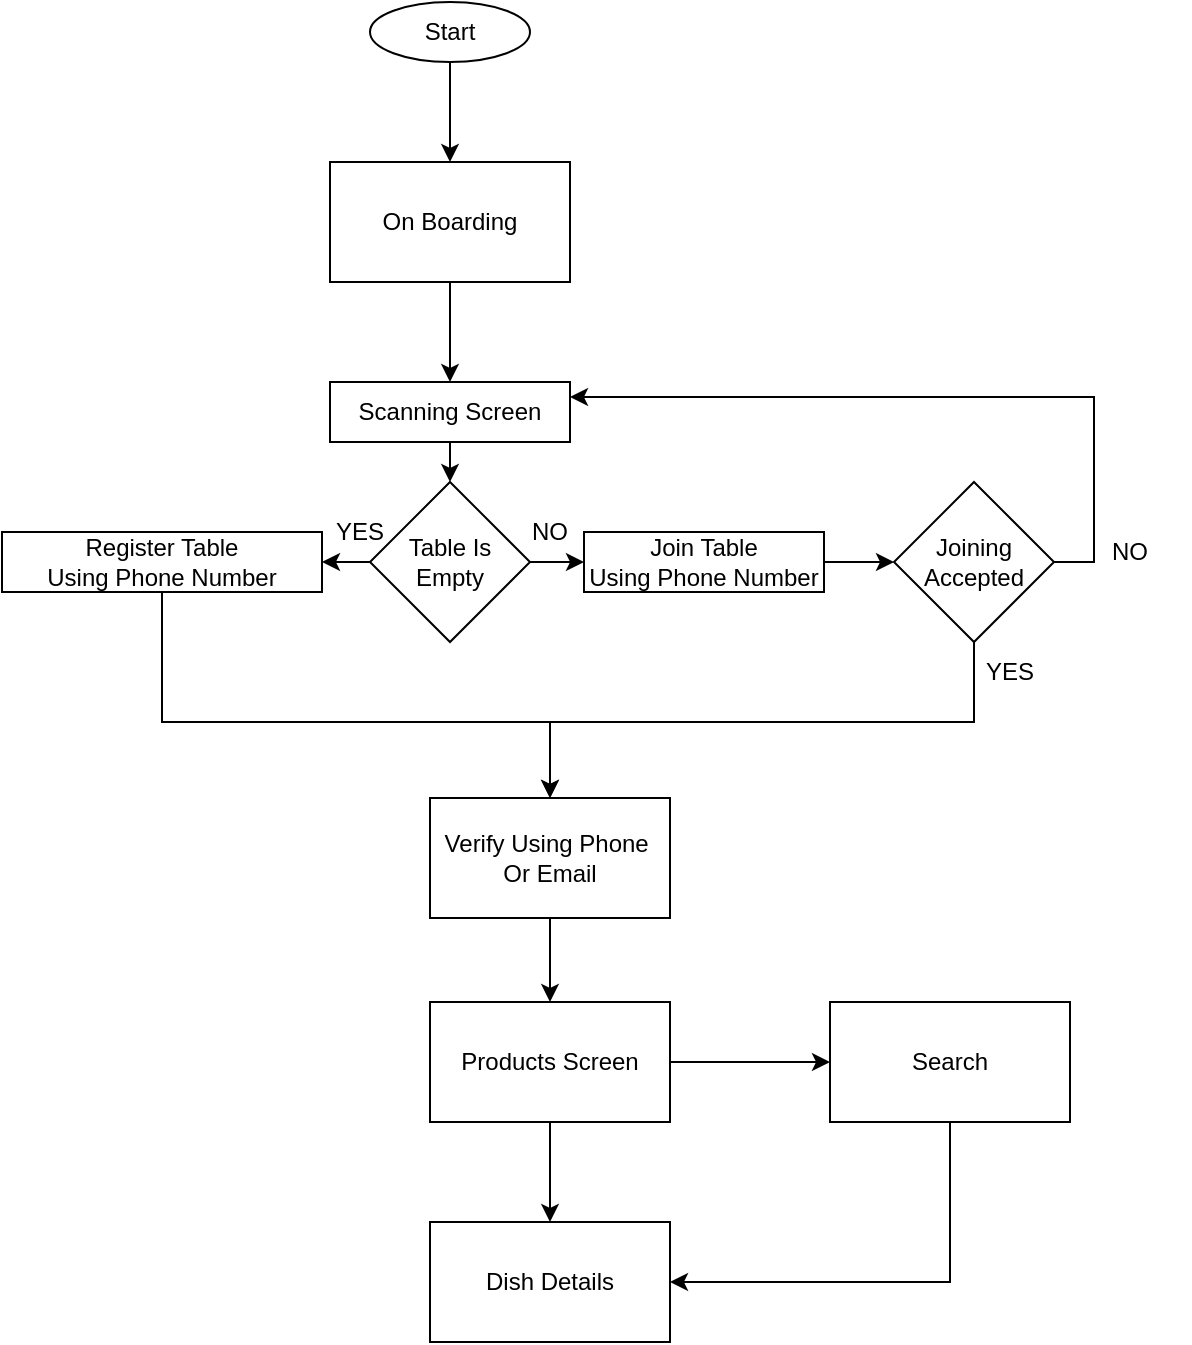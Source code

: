 <mxfile version="20.2.6" type="github"><diagram id="wLfZBKLF54eh9CaCKaNa" name="Page-1"><mxGraphModel dx="1422" dy="809" grid="1" gridSize="10" guides="1" tooltips="1" connect="1" arrows="1" fold="1" page="1" pageScale="1" pageWidth="850" pageHeight="1100" math="0" shadow="0"><root><mxCell id="0"/><mxCell id="1" parent="0"/><mxCell id="kIiuhckJXXoKXglZYlNq-19" style="edgeStyle=orthogonalEdgeStyle;rounded=0;orthogonalLoop=1;jettySize=auto;html=1;exitX=0.5;exitY=1;exitDx=0;exitDy=0;entryX=0.5;entryY=0;entryDx=0;entryDy=0;" edge="1" parent="1" source="kIiuhckJXXoKXglZYlNq-1" target="kIiuhckJXXoKXglZYlNq-18"><mxGeometry relative="1" as="geometry"/></mxCell><mxCell id="kIiuhckJXXoKXglZYlNq-1" value="Start" style="ellipse;whiteSpace=wrap;html=1;" vertex="1" parent="1"><mxGeometry x="400" y="30" width="80" height="30" as="geometry"/></mxCell><mxCell id="kIiuhckJXXoKXglZYlNq-7" style="edgeStyle=orthogonalEdgeStyle;rounded=0;orthogonalLoop=1;jettySize=auto;html=1;exitX=0.5;exitY=1;exitDx=0;exitDy=0;entryX=0.5;entryY=0;entryDx=0;entryDy=0;" edge="1" parent="1" source="kIiuhckJXXoKXglZYlNq-2" target="kIiuhckJXXoKXglZYlNq-4"><mxGeometry relative="1" as="geometry"/></mxCell><mxCell id="kIiuhckJXXoKXglZYlNq-2" value="Scanning Screen" style="rounded=0;whiteSpace=wrap;html=1;" vertex="1" parent="1"><mxGeometry x="380" y="220" width="120" height="30" as="geometry"/></mxCell><mxCell id="kIiuhckJXXoKXglZYlNq-16" style="edgeStyle=orthogonalEdgeStyle;rounded=0;orthogonalLoop=1;jettySize=auto;html=1;entryX=0.5;entryY=0;entryDx=0;entryDy=0;exitX=0.5;exitY=1;exitDx=0;exitDy=0;" edge="1" parent="1" source="kIiuhckJXXoKXglZYlNq-3" target="kIiuhckJXXoKXglZYlNq-13"><mxGeometry relative="1" as="geometry"><mxPoint x="300" y="340" as="sourcePoint"/><Array as="points"><mxPoint x="296" y="390"/><mxPoint x="490" y="390"/></Array></mxGeometry></mxCell><mxCell id="kIiuhckJXXoKXglZYlNq-3" value="Register Table&lt;br&gt;Using Phone Number" style="rounded=0;whiteSpace=wrap;html=1;" vertex="1" parent="1"><mxGeometry x="216" y="295" width="160" height="30" as="geometry"/></mxCell><mxCell id="kIiuhckJXXoKXglZYlNq-23" style="edgeStyle=orthogonalEdgeStyle;rounded=0;orthogonalLoop=1;jettySize=auto;html=1;exitX=1;exitY=0.5;exitDx=0;exitDy=0;entryX=0;entryY=0.5;entryDx=0;entryDy=0;" edge="1" parent="1" source="kIiuhckJXXoKXglZYlNq-4" target="kIiuhckJXXoKXglZYlNq-5"><mxGeometry relative="1" as="geometry"/></mxCell><mxCell id="kIiuhckJXXoKXglZYlNq-24" style="edgeStyle=orthogonalEdgeStyle;rounded=0;orthogonalLoop=1;jettySize=auto;html=1;exitX=0;exitY=0.5;exitDx=0;exitDy=0;entryX=1;entryY=0.5;entryDx=0;entryDy=0;" edge="1" parent="1" source="kIiuhckJXXoKXglZYlNq-4" target="kIiuhckJXXoKXglZYlNq-3"><mxGeometry relative="1" as="geometry"/></mxCell><mxCell id="kIiuhckJXXoKXglZYlNq-4" value="Table Is Empty" style="rhombus;whiteSpace=wrap;html=1;" vertex="1" parent="1"><mxGeometry x="400" y="270" width="80" height="80" as="geometry"/></mxCell><mxCell id="kIiuhckJXXoKXglZYlNq-21" style="edgeStyle=orthogonalEdgeStyle;rounded=0;orthogonalLoop=1;jettySize=auto;html=1;exitX=1;exitY=0.5;exitDx=0;exitDy=0;" edge="1" parent="1" source="kIiuhckJXXoKXglZYlNq-5" target="kIiuhckJXXoKXglZYlNq-10"><mxGeometry relative="1" as="geometry"/></mxCell><mxCell id="kIiuhckJXXoKXglZYlNq-5" value="Join Table&lt;br&gt;Using Phone Number" style="rounded=0;whiteSpace=wrap;html=1;" vertex="1" parent="1"><mxGeometry x="507" y="295" width="120" height="30" as="geometry"/></mxCell><mxCell id="kIiuhckJXXoKXglZYlNq-17" style="edgeStyle=orthogonalEdgeStyle;rounded=0;orthogonalLoop=1;jettySize=auto;html=1;exitX=0.5;exitY=1;exitDx=0;exitDy=0;entryX=0.5;entryY=0;entryDx=0;entryDy=0;" edge="1" parent="1" source="kIiuhckJXXoKXglZYlNq-10" target="kIiuhckJXXoKXglZYlNq-13"><mxGeometry relative="1" as="geometry"><mxPoint x="480" y="530" as="targetPoint"/><Array as="points"><mxPoint x="702" y="390"/><mxPoint x="490" y="390"/></Array></mxGeometry></mxCell><mxCell id="kIiuhckJXXoKXglZYlNq-22" style="edgeStyle=orthogonalEdgeStyle;rounded=0;orthogonalLoop=1;jettySize=auto;html=1;exitX=1;exitY=0.5;exitDx=0;exitDy=0;entryX=1;entryY=0.25;entryDx=0;entryDy=0;" edge="1" parent="1" source="kIiuhckJXXoKXglZYlNq-10" target="kIiuhckJXXoKXglZYlNq-2"><mxGeometry relative="1" as="geometry"/></mxCell><mxCell id="kIiuhckJXXoKXglZYlNq-10" value="Joining Accepted" style="rhombus;whiteSpace=wrap;html=1;" vertex="1" parent="1"><mxGeometry x="662" y="270" width="80" height="80" as="geometry"/></mxCell><mxCell id="kIiuhckJXXoKXglZYlNq-27" value="" style="edgeStyle=orthogonalEdgeStyle;rounded=0;orthogonalLoop=1;jettySize=auto;html=1;" edge="1" parent="1" source="kIiuhckJXXoKXglZYlNq-13" target="kIiuhckJXXoKXglZYlNq-26"><mxGeometry relative="1" as="geometry"/></mxCell><mxCell id="kIiuhckJXXoKXglZYlNq-13" value="Verify Using Phone&amp;nbsp;&lt;br&gt;Or Email" style="rounded=0;whiteSpace=wrap;html=1;" vertex="1" parent="1"><mxGeometry x="430" y="428" width="120" height="60" as="geometry"/></mxCell><mxCell id="kIiuhckJXXoKXglZYlNq-20" style="edgeStyle=orthogonalEdgeStyle;rounded=0;orthogonalLoop=1;jettySize=auto;html=1;exitX=0.5;exitY=1;exitDx=0;exitDy=0;entryX=0.5;entryY=0;entryDx=0;entryDy=0;" edge="1" parent="1" source="kIiuhckJXXoKXglZYlNq-18" target="kIiuhckJXXoKXglZYlNq-2"><mxGeometry relative="1" as="geometry"/></mxCell><mxCell id="kIiuhckJXXoKXglZYlNq-18" value="On Boarding" style="rounded=0;whiteSpace=wrap;html=1;" vertex="1" parent="1"><mxGeometry x="380" y="110" width="120" height="60" as="geometry"/></mxCell><mxCell id="kIiuhckJXXoKXglZYlNq-37" value="" style="edgeStyle=orthogonalEdgeStyle;rounded=0;orthogonalLoop=1;jettySize=auto;html=1;" edge="1" parent="1" source="kIiuhckJXXoKXglZYlNq-26" target="kIiuhckJXXoKXglZYlNq-36"><mxGeometry relative="1" as="geometry"/></mxCell><mxCell id="kIiuhckJXXoKXglZYlNq-39" value="" style="edgeStyle=orthogonalEdgeStyle;rounded=0;orthogonalLoop=1;jettySize=auto;html=1;" edge="1" parent="1" source="kIiuhckJXXoKXglZYlNq-26" target="kIiuhckJXXoKXglZYlNq-38"><mxGeometry relative="1" as="geometry"/></mxCell><mxCell id="kIiuhckJXXoKXglZYlNq-26" value="Products Screen" style="whiteSpace=wrap;html=1;rounded=0;" vertex="1" parent="1"><mxGeometry x="430" y="530" width="120" height="60" as="geometry"/></mxCell><mxCell id="kIiuhckJXXoKXglZYlNq-28" value="YES" style="text;html=1;strokeColor=none;fillColor=none;align=center;verticalAlign=middle;whiteSpace=wrap;rounded=0;" vertex="1" parent="1"><mxGeometry x="690" y="350" width="60" height="30" as="geometry"/></mxCell><mxCell id="kIiuhckJXXoKXglZYlNq-29" value="NO" style="text;html=1;strokeColor=none;fillColor=none;align=center;verticalAlign=middle;whiteSpace=wrap;rounded=0;" vertex="1" parent="1"><mxGeometry x="750" y="290" width="60" height="30" as="geometry"/></mxCell><mxCell id="kIiuhckJXXoKXglZYlNq-30" value="YES" style="text;html=1;strokeColor=none;fillColor=none;align=center;verticalAlign=middle;whiteSpace=wrap;rounded=0;" vertex="1" parent="1"><mxGeometry x="365" y="280" width="60" height="30" as="geometry"/></mxCell><mxCell id="kIiuhckJXXoKXglZYlNq-31" value="NO" style="text;html=1;strokeColor=none;fillColor=none;align=center;verticalAlign=middle;whiteSpace=wrap;rounded=0;" vertex="1" parent="1"><mxGeometry x="460" y="280" width="60" height="30" as="geometry"/></mxCell><mxCell id="kIiuhckJXXoKXglZYlNq-36" value="Dish Details" style="whiteSpace=wrap;html=1;rounded=0;" vertex="1" parent="1"><mxGeometry x="430" y="640" width="120" height="60" as="geometry"/></mxCell><mxCell id="kIiuhckJXXoKXglZYlNq-42" style="edgeStyle=orthogonalEdgeStyle;rounded=0;orthogonalLoop=1;jettySize=auto;html=1;exitX=0.5;exitY=1;exitDx=0;exitDy=0;entryX=1;entryY=0.5;entryDx=0;entryDy=0;" edge="1" parent="1" source="kIiuhckJXXoKXglZYlNq-38" target="kIiuhckJXXoKXglZYlNq-36"><mxGeometry relative="1" as="geometry"/></mxCell><mxCell id="kIiuhckJXXoKXglZYlNq-38" value="Search" style="whiteSpace=wrap;html=1;rounded=0;" vertex="1" parent="1"><mxGeometry x="630" y="530" width="120" height="60" as="geometry"/></mxCell></root></mxGraphModel></diagram></mxfile>